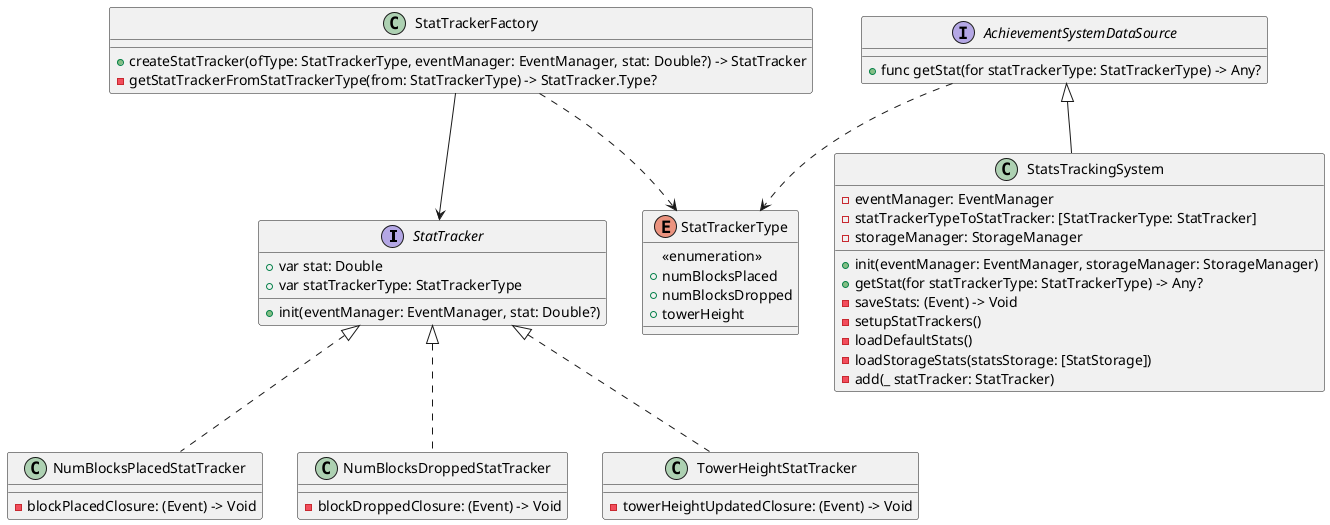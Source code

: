 @startuml

interface StatTracker {
    + var stat: Double
    + var statTrackerType: StatTrackerType
    + init(eventManager: EventManager, stat: Double?)
}

class NumBlocksPlacedStatTracker {
    - blockPlacedClosure: (Event) -> Void
}

class NumBlocksDroppedStatTracker {
    - blockDroppedClosure: (Event) -> Void
}

class TowerHeightStatTracker {
    - towerHeightUpdatedClosure: (Event) -> Void
}

interface AchievementSystemDataSource {
    + func getStat(for statTrackerType: StatTrackerType) -> Any?
}

class StatsTrackingSystem {
    - eventManager: EventManager
    - statTrackerTypeToStatTracker: [StatTrackerType: StatTracker]
    - storageManager: StorageManager
    + init(eventManager: EventManager, storageManager: StorageManager)
    + getStat(for statTrackerType: StatTrackerType) -> Any?
    - saveStats: (Event) -> Void
    - setupStatTrackers()
    - loadDefaultStats()
    - loadStorageStats(statsStorage: [StatStorage])
    - add(_ statTracker: StatTracker)
}

class StatTrackerFactory {
    + createStatTracker(ofType: StatTrackerType, eventManager: EventManager, stat: Double?) -> StatTracker
    - getStatTrackerFromStatTrackerType(from: StatTrackerType) -> StatTracker.Type?
}

enum StatTrackerType {
    <<enumeration>>
    + numBlocksPlaced
    + numBlocksDropped
    + towerHeight
}

AchievementSystemDataSource <|-d- StatsTrackingSystem
AchievementSystemDataSource ..> StatTrackerType
StatTrackerFactory ..> StatTrackerType
StatTrackerFactory --> StatTracker
NumBlocksPlacedStatTracker .u.|> StatTracker
NumBlocksDroppedStatTracker .u.|> StatTracker
TowerHeightStatTracker .u.|> StatTracker

@enduml

